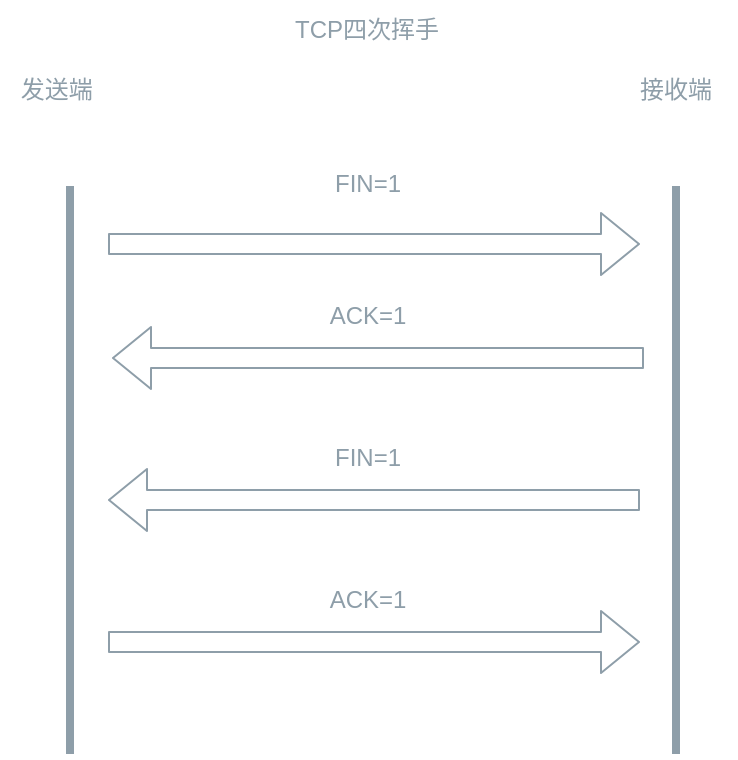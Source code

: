 <mxfile scale="3" border="0">
    <diagram id="WZvwMPiek3ca8oPZhOt3" name="第 1 页">
        <mxGraphModel dx="647" dy="390" grid="0" gridSize="10" guides="1" tooltips="1" connect="1" arrows="1" fold="1" page="1" pageScale="1" pageWidth="827" pageHeight="1169" math="0" shadow="0">
            <root>
                <mxCell id="0"/>
                <mxCell id="1" parent="0"/>
                <mxCell id="2" value="" style="line;strokeWidth=4;direction=south;html=1;perimeter=backbonePerimeter;points=[];outlineConnect=0;strokeColor=#8E9EA9;fontColor=#8E9EA9;" parent="1" vertex="1">
                    <mxGeometry x="101" y="122" width="10" height="284" as="geometry"/>
                </mxCell>
                <mxCell id="3" value="" style="line;strokeWidth=4;direction=south;html=1;perimeter=backbonePerimeter;points=[];outlineConnect=0;strokeColor=#8E9EA9;fontColor=#8E9EA9;" parent="1" vertex="1">
                    <mxGeometry x="404" y="122" width="10" height="284" as="geometry"/>
                </mxCell>
                <mxCell id="6" value="" style="shape=flexArrow;endArrow=classic;html=1;strokeColor=#8E9EA9;fontColor=#8E9EA9;" parent="1" edge="1">
                    <mxGeometry width="50" height="50" relative="1" as="geometry">
                        <mxPoint x="125" y="151" as="sourcePoint"/>
                        <mxPoint x="391" y="151" as="targetPoint"/>
                    </mxGeometry>
                </mxCell>
                <mxCell id="7" value="" style="shape=flexArrow;endArrow=classic;html=1;strokeColor=#8E9EA9;fontColor=#8E9EA9;" parent="1" edge="1">
                    <mxGeometry width="50" height="50" relative="1" as="geometry">
                        <mxPoint x="393" y="208" as="sourcePoint"/>
                        <mxPoint x="127" y="208" as="targetPoint"/>
                    </mxGeometry>
                </mxCell>
                <mxCell id="8" value="" style="shape=flexArrow;endArrow=classic;html=1;strokeColor=#8E9EA9;fontColor=#8E9EA9;" parent="1" edge="1">
                    <mxGeometry width="50" height="50" relative="1" as="geometry">
                        <mxPoint x="125" y="350" as="sourcePoint"/>
                        <mxPoint x="391" y="350" as="targetPoint"/>
                    </mxGeometry>
                </mxCell>
                <mxCell id="9" value="发送端&amp;nbsp;" style="text;strokeColor=none;align=center;fillColor=none;html=1;verticalAlign=middle;whiteSpace=wrap;rounded=0;fontColor=#8E9EA9;" parent="1" vertex="1">
                    <mxGeometry x="71" y="59" width="60" height="30" as="geometry"/>
                </mxCell>
                <mxCell id="10" value="接收端" style="text;strokeColor=none;align=center;fillColor=none;html=1;verticalAlign=middle;whiteSpace=wrap;rounded=0;fontColor=#8E9EA9;" parent="1" vertex="1">
                    <mxGeometry x="379" y="59" width="60" height="30" as="geometry"/>
                </mxCell>
                <mxCell id="11" value="FIN=1" style="text;strokeColor=none;align=center;fillColor=none;html=1;verticalAlign=middle;whiteSpace=wrap;rounded=0;fontColor=#8E9EA9;" parent="1" vertex="1">
                    <mxGeometry x="200" y="106" width="110" height="30" as="geometry"/>
                </mxCell>
                <mxCell id="12" value="ACK=1" style="text;strokeColor=none;align=center;fillColor=none;html=1;verticalAlign=middle;whiteSpace=wrap;rounded=0;fontColor=#8E9EA9;" parent="1" vertex="1">
                    <mxGeometry x="199.5" y="172" width="110" height="30" as="geometry"/>
                </mxCell>
                <mxCell id="13" value="ACK=1" style="text;strokeColor=none;align=center;fillColor=none;html=1;verticalAlign=middle;whiteSpace=wrap;rounded=0;fontColor=#8E9EA9;" parent="1" vertex="1">
                    <mxGeometry x="199.5" y="314" width="110" height="30" as="geometry"/>
                </mxCell>
                <mxCell id="14" value="TCP四次挥手" style="text;strokeColor=none;align=center;fillColor=none;html=1;verticalAlign=middle;whiteSpace=wrap;rounded=0;fontColor=#8E9EA9;" parent="1" vertex="1">
                    <mxGeometry x="215" y="29" width="79" height="30" as="geometry"/>
                </mxCell>
                <mxCell id="15" value="" style="shape=flexArrow;endArrow=classic;html=1;strokeColor=#8E9EA9;fontColor=#8E9EA9;" parent="1" edge="1">
                    <mxGeometry width="50" height="50" relative="1" as="geometry">
                        <mxPoint x="391" y="279" as="sourcePoint"/>
                        <mxPoint x="125" y="279" as="targetPoint"/>
                    </mxGeometry>
                </mxCell>
                <mxCell id="16" value="FIN=1" style="text;strokeColor=none;align=center;fillColor=none;html=1;verticalAlign=middle;whiteSpace=wrap;rounded=0;fontColor=#8E9EA9;" parent="1" vertex="1">
                    <mxGeometry x="200" y="243" width="110" height="30" as="geometry"/>
                </mxCell>
            </root>
        </mxGraphModel>
    </diagram>
</mxfile>